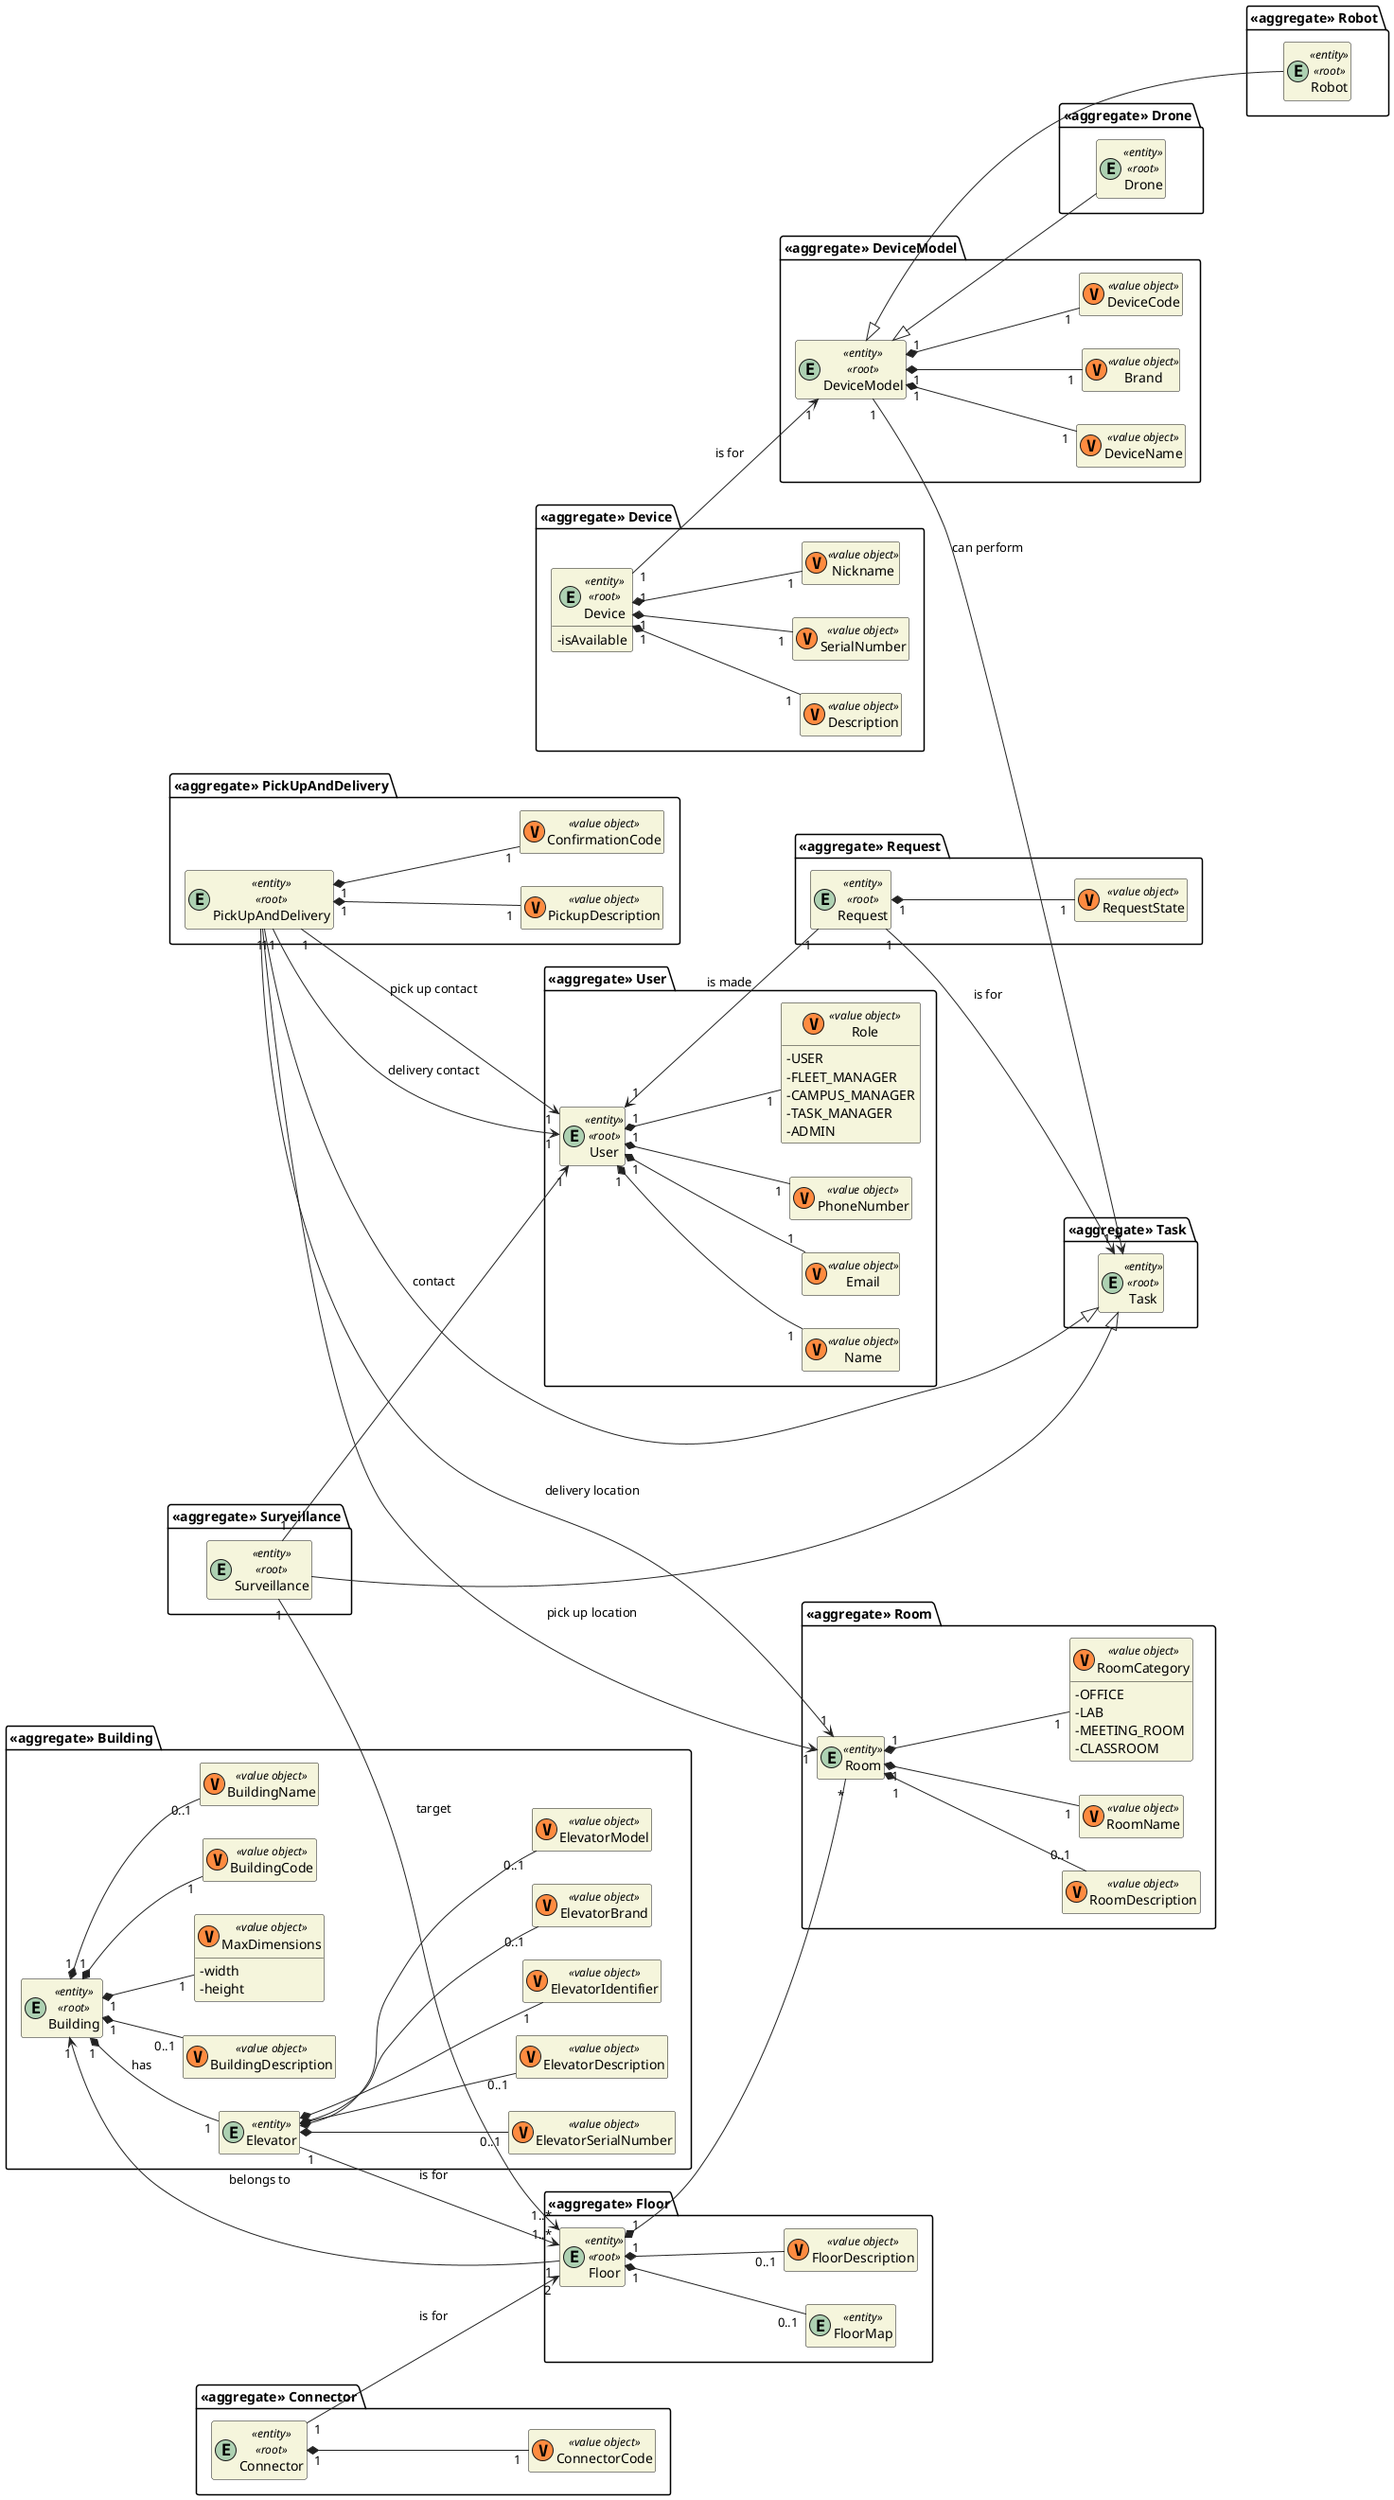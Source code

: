 @startuml dm

skinparam classAttributeIconSize 0
hide empty attributes
hide empty methods
skinparam classBackgroundColor beige
skinparam ArrowColor #222222

left to right direction

package "<<aggregate>> User" {
  entity User <<entity>> <<root>> { }

  class Name <<(V,#FF8B40) value object>> {}
  class Email <<(V,#FF8B40) value object>> {}
  class PhoneNumber <<(V,#FF8B40) value object>> {}
  class Role <<(V,#FF8B40) value object>> {
    - USER
    - FLEET_MANAGER
    - CAMPUS_MANAGER
    - TASK_MANAGER
    - ADMIN
  }
}

User "1" *-- "1" Role
User "1" *-- "1" Name
User "1" *-- "1" Email
User "1" *-- "1" PhoneNumber

package "<<aggregate>> Robot" {
  entity Robot <<entity>> <<root>> { }
}

package "<<aggregate>> Drone" {
  entity Drone <<entity>> <<root>> { }
}

package "<<aggregate>> DeviceModel" {
  entity DeviceModel <<entity>> <<root>> { }

  class Brand <<(V,#FF8B40) value object>> {}
  class DeviceCode <<(V,#FF8B40) value object>> {}
  class DeviceName <<(V,#FF8B40) value object>> {}
}

package "<<aggregate>> Device" {
  entity Device <<entity>> <<root>> {
    - isAvailable
  }

  class SerialNumber <<(V,#FF8B40) value object>> {}
  class Nickname <<(V,#FF8B40) value object>> {}
  class Description <<(V,#FF8B40) value object>> {}
}

DeviceModel "1" *-- "1" Brand
DeviceModel "1" *-- "1" DeviceCode
DeviceModel "1" *-- "1" DeviceName

Device "1" --> "1" DeviceModel : is for

Device "1" *-- "1" SerialNumber
Device "1" *-- "1" Nickname
Device "1" *-- "1" Description

DeviceModel <|--- Robot
DeviceModel <|-- Drone

package "<<aggregate>> Floor" {
  entity Floor <<entity>> <<root>> { }

  entity FloorMap <<entity>> { }
  class FloorDescription <<(V,#FF8B40) value object>> {}
}

package "<<aggregate>> Room" {
  entity Room <<entity>> { }

  class RoomName <<(V,#FF8B40) value object>> {}
  class RoomCategory <<(V,#FF8B40) value object>> {
    - OFFICE
    - LAB
    - MEETING_ROOM
    - CLASSROOM
  }
  class RoomDescription <<(V,#FF8B40) value object>> {}
}

Floor "1" *-- "0..1" FloorMap
Floor "1" *-- "0..1" FloorDescription
Room "1" *-- "0..1" RoomDescription
Room "1" *-- "1" RoomCategory


package "<<aggregate>> Building" {
  entity Building <<entity>> <<root>> { }

  class BuildingCode <<(V,#FF8B40) value object>> {}
  class BuildingName <<(V,#FF8B40) value object>> {}
  
  entity Elevator <<entity>> { }
  class ElevatorIdentifier <<(V,#FF8B40) value object>> {}
  class ElevatorBrand <<(V,#FF8B40) value object>> {}
  class ElevatorModel <<(V,#FF8B40) value object>> {}
  class ElevatorSerialNumber <<(V,#FF8B40) value object>> {}
  class ElevatorDescription <<(V,#FF8B40) value object>> {}

  class BuildingDescription <<(V,#FF8B40) value object>> {}
  class MaxDimensions <<(V,#FF8B40) value object>> {
    - width
    - height
  }
}

Elevator "1" --> "1..*" Floor : is for
Building "1" *-- "1" Elevator : has
Elevator *-- "1" ElevatorIdentifier
Elevator *-- "0..1" ElevatorBrand
Elevator *-- "0..1" ElevatorModel
Elevator *-- "0..1" ElevatorSerialNumber
Elevator *-- "0..1" ElevatorDescription

package "<<aggregate>> Connector" {
  entity Connector <<entity>> <<root>> { }

  class ConnectorCode <<(V,#FF8B40) value object>> {}
}

Connector "1" *-- "1" ConnectorCode

Building "1" *-- "0..1" BuildingName
Building "1" *-- "1" BuildingCode
Building "1" *-- "0..1" BuildingDescription
Building "1" *-- "1" MaxDimensions

Floor "1" --> "1" Building : belongs to
Floor "1" *-- "*" Room
Room "1" *-- "1" RoomName

package "<<aggregate>> Request" {
  entity Request <<entity>> <<root>> { }

  class RequestState <<(V,#FF8B40) value object>> {}
}

package "<<aggregate>> Task" {
  entity Task <<entity>> <<root>> { }
}

package "<<aggregate>> PickUpAndDelivery" {
  entity PickUpAndDelivery <<entity>> <<root>> { }

  class PickupDescription <<(V,#FF8B40) value object>> {}
  class ConfirmationCode <<(V,#FF8B40) value object>> {}
}

PickUpAndDelivery "1" *-- "1" PickupDescription
PickUpAndDelivery "1" *-- "1" ConfirmationCode
PickUpAndDelivery "1" --> "1" User : pick up contact
PickUpAndDelivery "1" --> "1" User : delivery contact
PickUpAndDelivery "1" --> "1" Room : pick up location
PickUpAndDelivery "1" --> "1" Room : delivery location

package "<<aggregate>> Surveillance" {
  entity Surveillance <<entity>> <<root>> { }
}

Surveillance "1" --> "1" User : contact
Surveillance "1" --> "1..*" Floor : target

PickUpAndDelivery --|> Task
Surveillance --|> Task

DeviceModel "1" --> "*" Task : can perform

Request "1" *-- "1" RequestState

Connector "1" --> "2" Floor : is for
User "1" <-- "1" Request : is made
Request "1" --> "1" Task : is for

@enduml
